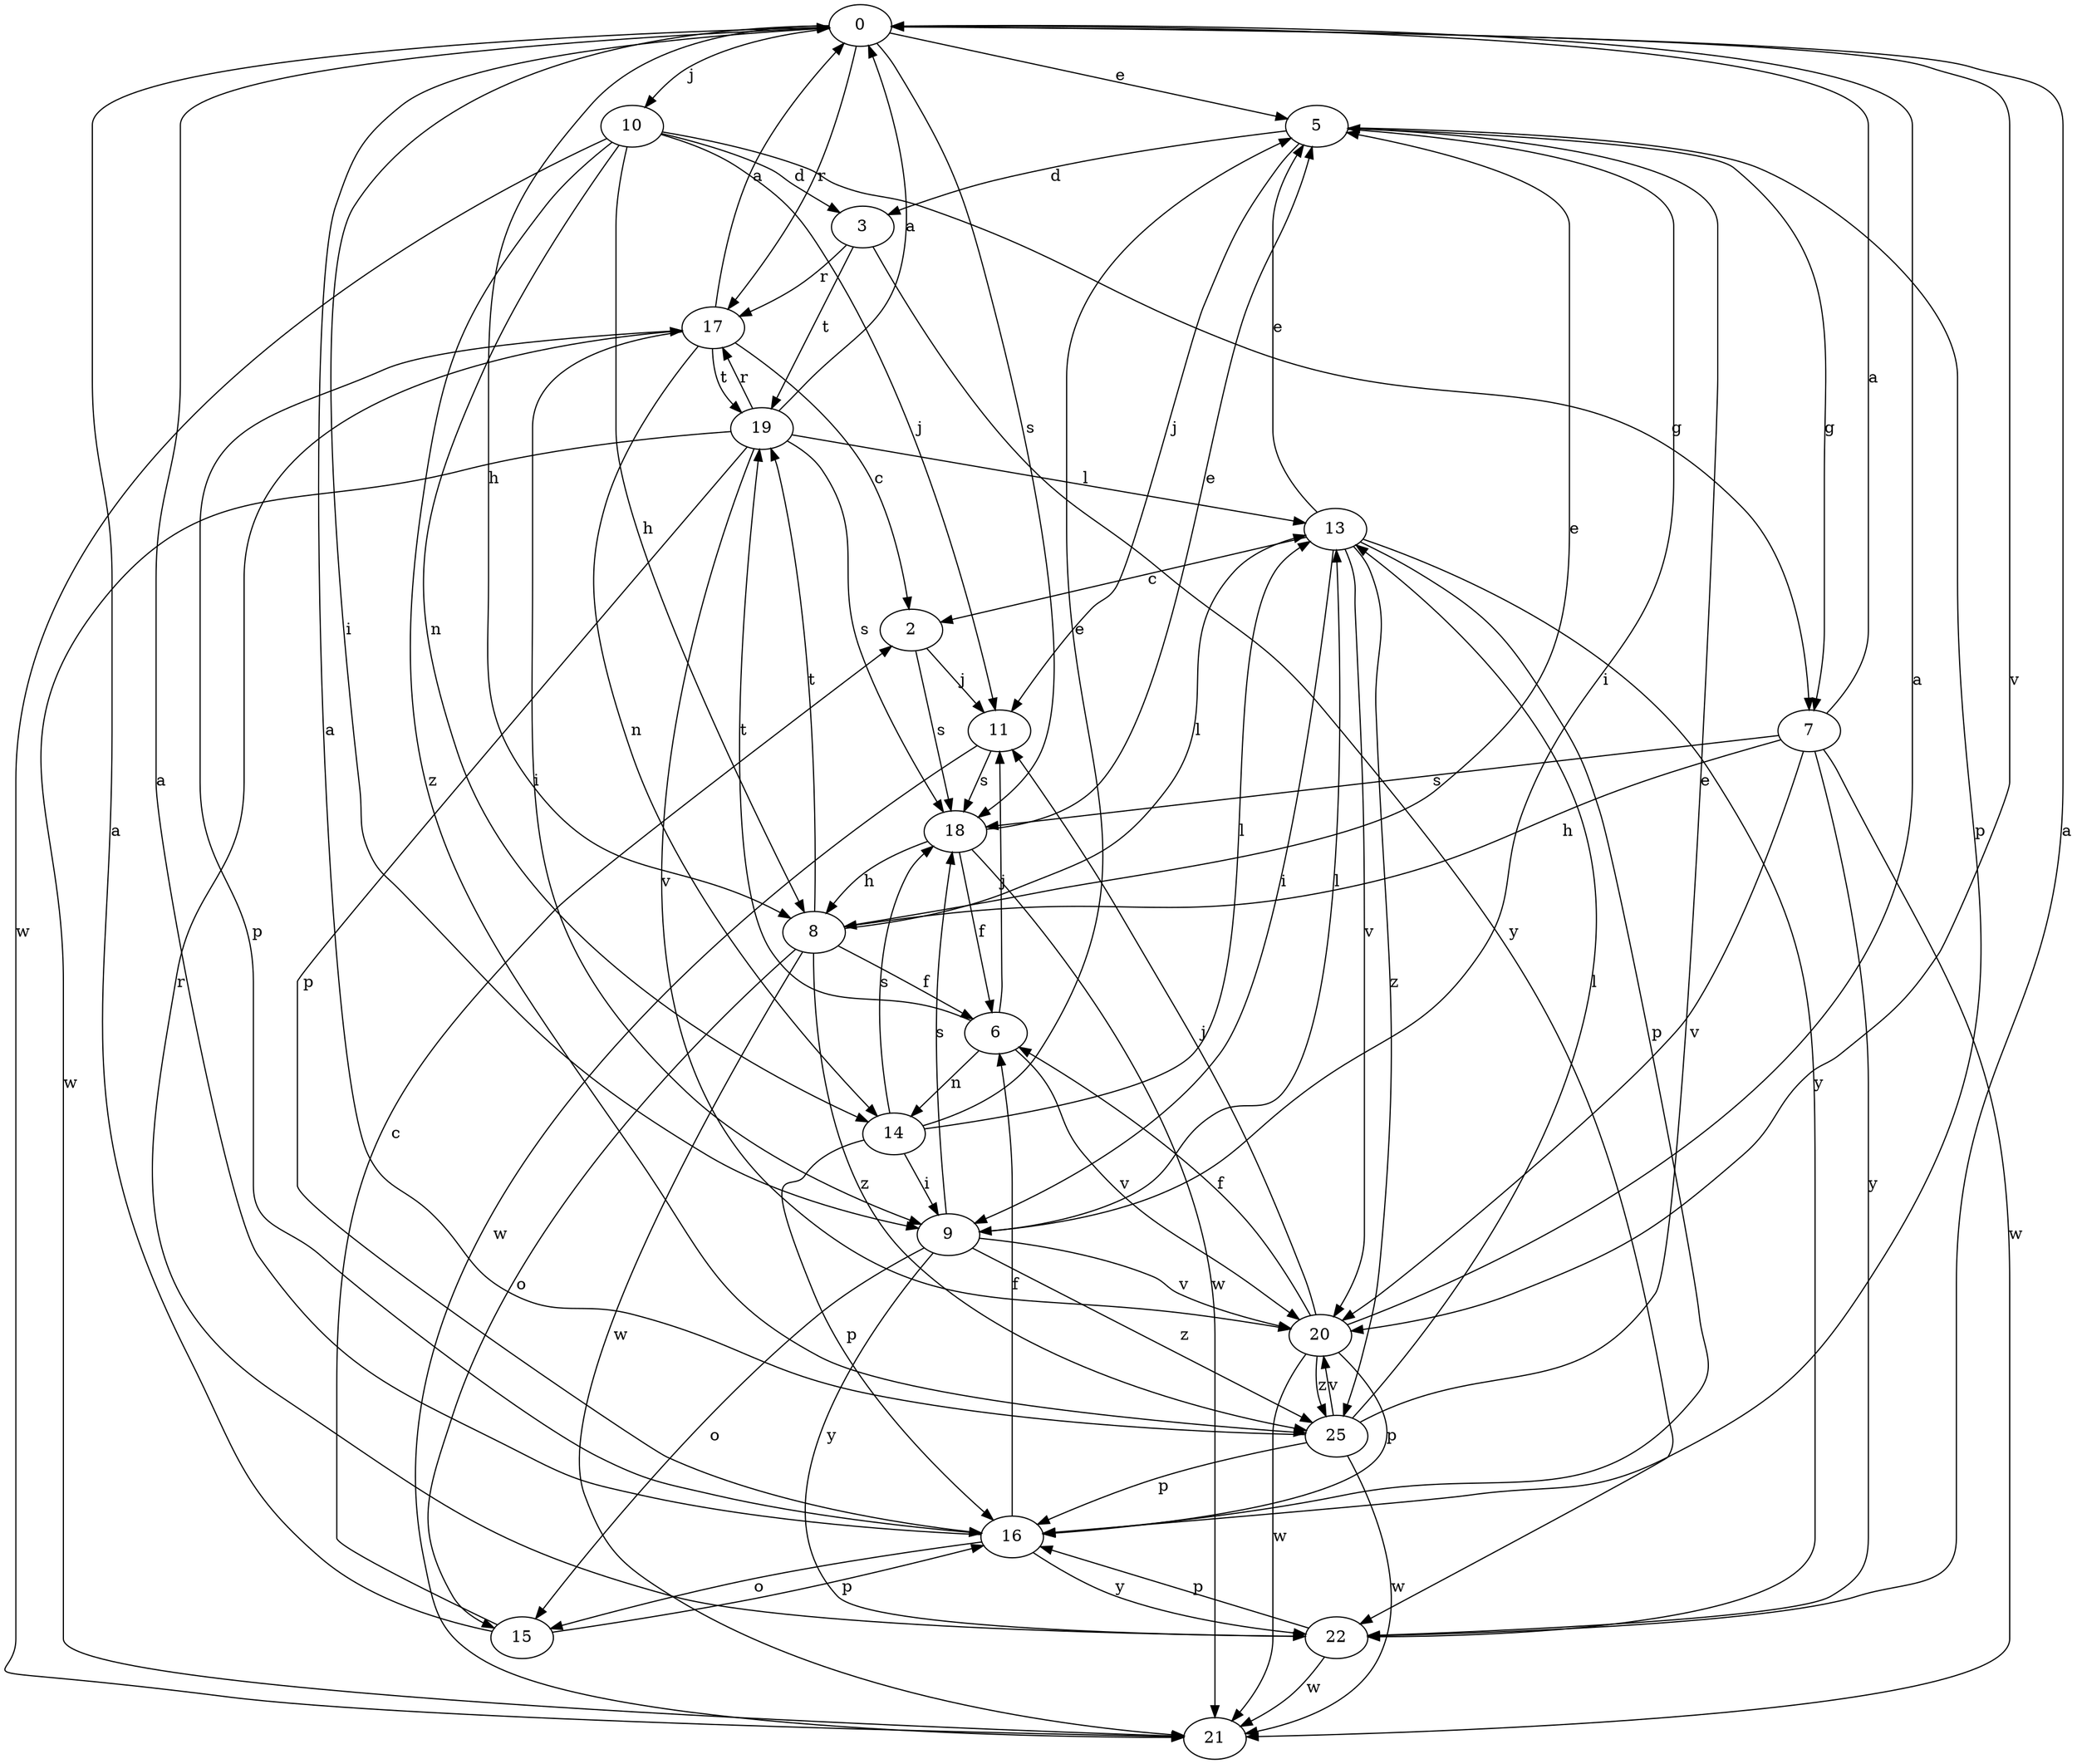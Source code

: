 strict digraph  {
0;
2;
3;
5;
6;
7;
8;
9;
10;
11;
13;
14;
15;
16;
17;
18;
19;
20;
21;
22;
25;
0 -> 5  [label=e];
0 -> 8  [label=h];
0 -> 9  [label=i];
0 -> 10  [label=j];
0 -> 17  [label=r];
0 -> 18  [label=s];
0 -> 20  [label=v];
2 -> 11  [label=j];
2 -> 18  [label=s];
3 -> 17  [label=r];
3 -> 19  [label=t];
3 -> 22  [label=y];
5 -> 3  [label=d];
5 -> 7  [label=g];
5 -> 9  [label=i];
5 -> 11  [label=j];
5 -> 16  [label=p];
6 -> 11  [label=j];
6 -> 14  [label=n];
6 -> 19  [label=t];
6 -> 20  [label=v];
7 -> 0  [label=a];
7 -> 8  [label=h];
7 -> 18  [label=s];
7 -> 20  [label=v];
7 -> 21  [label=w];
7 -> 22  [label=y];
8 -> 5  [label=e];
8 -> 6  [label=f];
8 -> 13  [label=l];
8 -> 15  [label=o];
8 -> 19  [label=t];
8 -> 21  [label=w];
8 -> 25  [label=z];
9 -> 13  [label=l];
9 -> 15  [label=o];
9 -> 18  [label=s];
9 -> 20  [label=v];
9 -> 22  [label=y];
9 -> 25  [label=z];
10 -> 3  [label=d];
10 -> 7  [label=g];
10 -> 8  [label=h];
10 -> 11  [label=j];
10 -> 14  [label=n];
10 -> 21  [label=w];
10 -> 25  [label=z];
11 -> 18  [label=s];
11 -> 21  [label=w];
13 -> 2  [label=c];
13 -> 5  [label=e];
13 -> 9  [label=i];
13 -> 16  [label=p];
13 -> 20  [label=v];
13 -> 22  [label=y];
13 -> 25  [label=z];
14 -> 5  [label=e];
14 -> 9  [label=i];
14 -> 13  [label=l];
14 -> 16  [label=p];
14 -> 18  [label=s];
15 -> 0  [label=a];
15 -> 2  [label=c];
15 -> 16  [label=p];
16 -> 0  [label=a];
16 -> 6  [label=f];
16 -> 15  [label=o];
16 -> 22  [label=y];
17 -> 0  [label=a];
17 -> 2  [label=c];
17 -> 9  [label=i];
17 -> 14  [label=n];
17 -> 16  [label=p];
17 -> 19  [label=t];
18 -> 5  [label=e];
18 -> 6  [label=f];
18 -> 8  [label=h];
18 -> 21  [label=w];
19 -> 0  [label=a];
19 -> 13  [label=l];
19 -> 16  [label=p];
19 -> 17  [label=r];
19 -> 18  [label=s];
19 -> 20  [label=v];
19 -> 21  [label=w];
20 -> 0  [label=a];
20 -> 6  [label=f];
20 -> 11  [label=j];
20 -> 16  [label=p];
20 -> 21  [label=w];
20 -> 25  [label=z];
22 -> 0  [label=a];
22 -> 16  [label=p];
22 -> 17  [label=r];
22 -> 21  [label=w];
25 -> 0  [label=a];
25 -> 5  [label=e];
25 -> 13  [label=l];
25 -> 16  [label=p];
25 -> 20  [label=v];
25 -> 21  [label=w];
}
